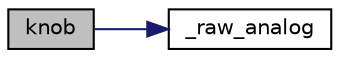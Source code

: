 digraph "knob"
{
  edge [fontname="Helvetica",fontsize="10",labelfontname="Helvetica",labelfontsize="10"];
  node [fontname="Helvetica",fontsize="10",shape=record];
  rankdir="LR";
  Node1 [label="knob",height=0.2,width=0.4,color="black", fillcolor="grey75", style="filled" fontcolor="black"];
  Node1 -> Node2 [color="midnightblue",fontsize="10",style="solid",fontname="Helvetica"];
  Node2 [label="_raw_analog",height=0.2,width=0.4,color="black", fillcolor="white", style="filled",URL="$lib__hb_8c.html#ab45352baf6161b1799e924c298b7384d"];
}
